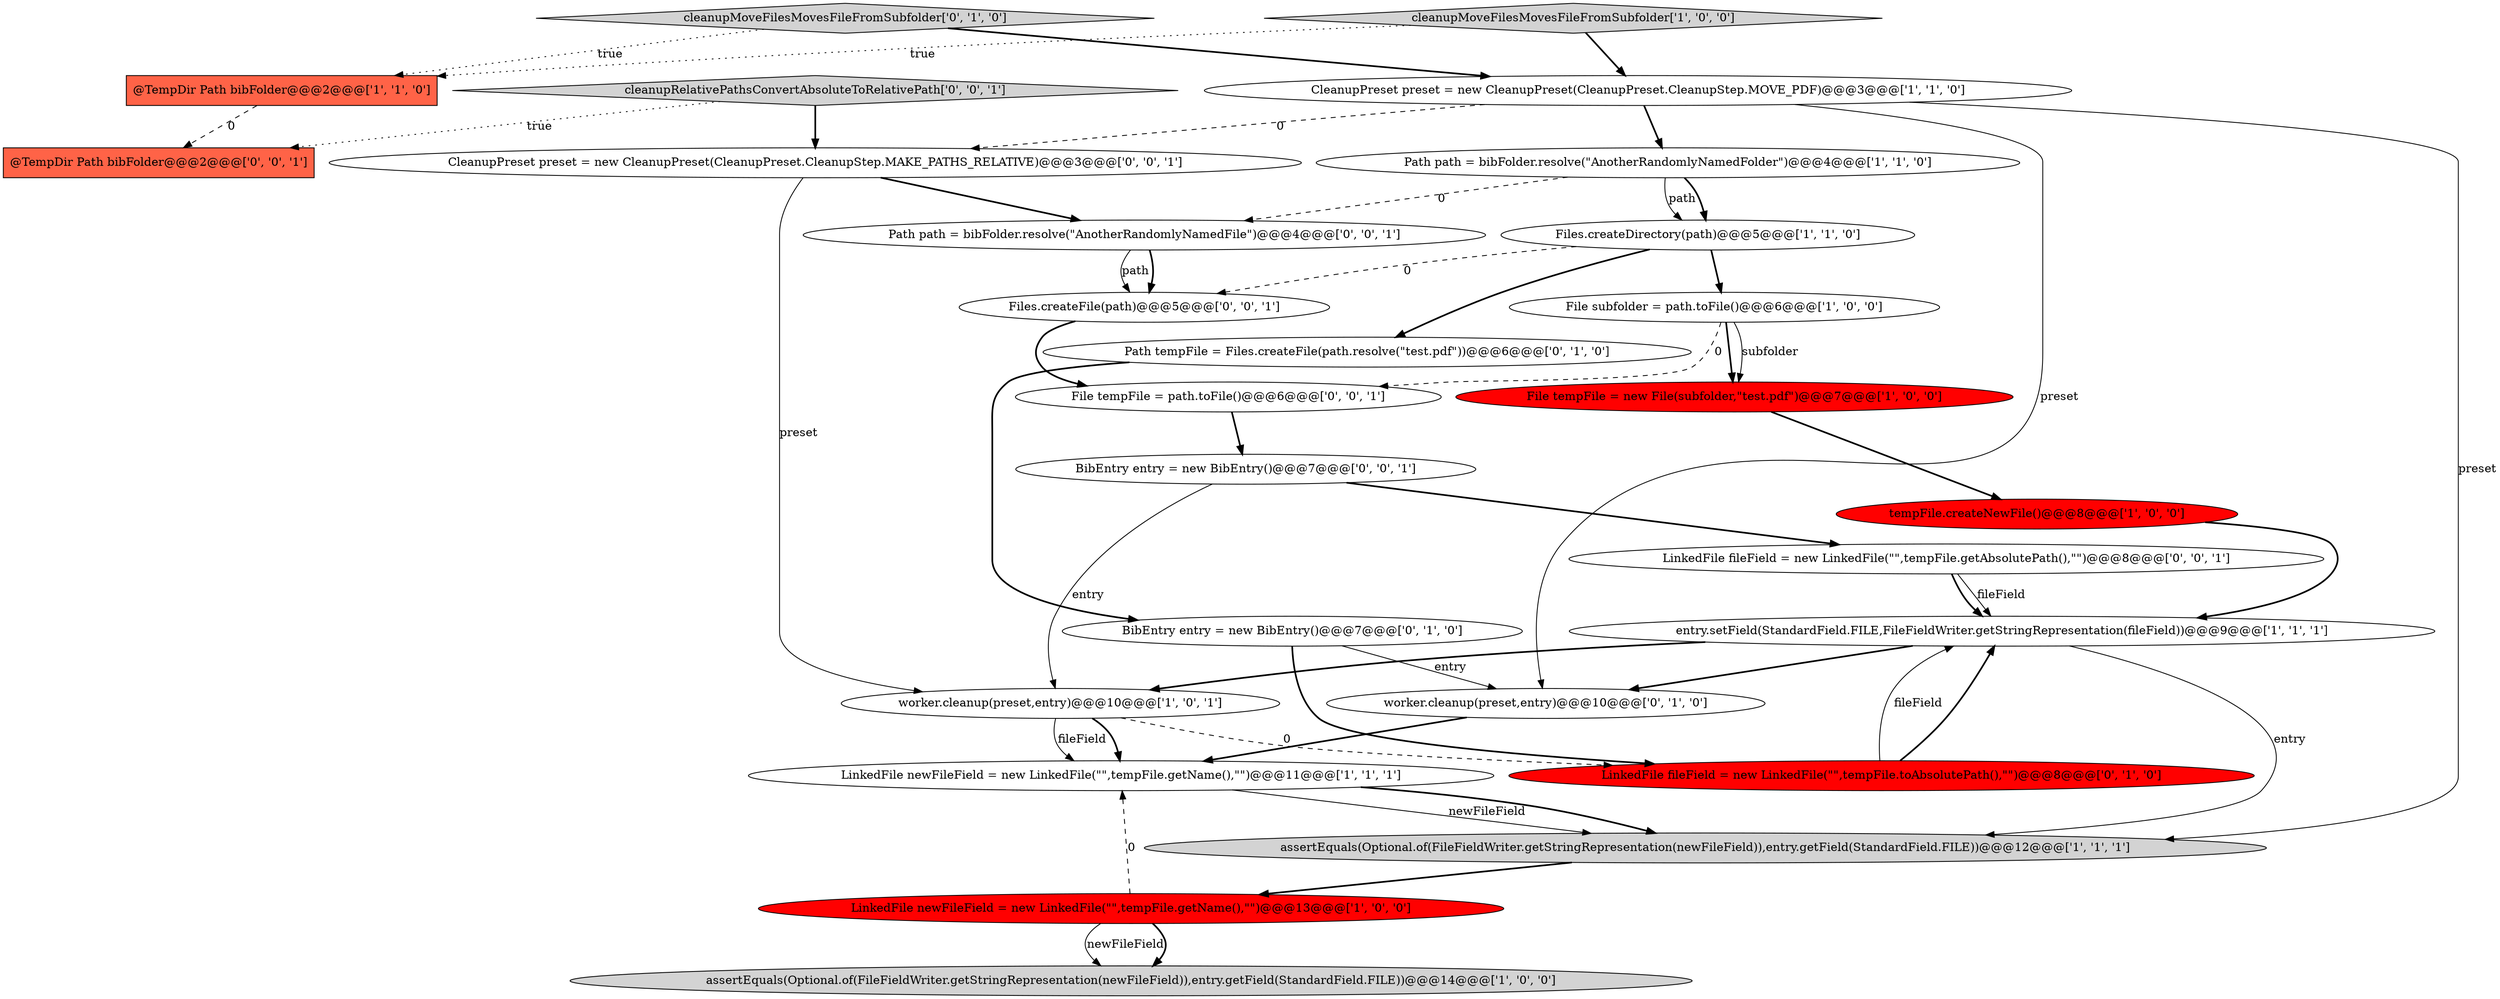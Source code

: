 digraph {
5 [style = filled, label = "CleanupPreset preset = new CleanupPreset(CleanupPreset.CleanupStep.MOVE_PDF)@@@3@@@['1', '1', '0']", fillcolor = white, shape = ellipse image = "AAA0AAABBB1BBB"];
7 [style = filled, label = "File subfolder = path.toFile()@@@6@@@['1', '0', '0']", fillcolor = white, shape = ellipse image = "AAA0AAABBB1BBB"];
8 [style = filled, label = "Files.createDirectory(path)@@@5@@@['1', '1', '0']", fillcolor = white, shape = ellipse image = "AAA0AAABBB1BBB"];
25 [style = filled, label = "@TempDir Path bibFolder@@@2@@@['0', '0', '1']", fillcolor = tomato, shape = box image = "AAA0AAABBB3BBB"];
21 [style = filled, label = "CleanupPreset preset = new CleanupPreset(CleanupPreset.CleanupStep.MAKE_PATHS_RELATIVE)@@@3@@@['0', '0', '1']", fillcolor = white, shape = ellipse image = "AAA0AAABBB3BBB"];
26 [style = filled, label = "Files.createFile(path)@@@5@@@['0', '0', '1']", fillcolor = white, shape = ellipse image = "AAA0AAABBB3BBB"];
3 [style = filled, label = "@TempDir Path bibFolder@@@2@@@['1', '1', '0']", fillcolor = tomato, shape = box image = "AAA0AAABBB1BBB"];
10 [style = filled, label = "LinkedFile newFileField = new LinkedFile(\"\",tempFile.getName(),\"\")@@@11@@@['1', '1', '1']", fillcolor = white, shape = ellipse image = "AAA0AAABBB1BBB"];
11 [style = filled, label = "File tempFile = new File(subfolder,\"test.pdf\")@@@7@@@['1', '0', '0']", fillcolor = red, shape = ellipse image = "AAA1AAABBB1BBB"];
24 [style = filled, label = "File tempFile = path.toFile()@@@6@@@['0', '0', '1']", fillcolor = white, shape = ellipse image = "AAA0AAABBB3BBB"];
22 [style = filled, label = "Path path = bibFolder.resolve(\"AnotherRandomlyNamedFile\")@@@4@@@['0', '0', '1']", fillcolor = white, shape = ellipse image = "AAA0AAABBB3BBB"];
23 [style = filled, label = "cleanupRelativePathsConvertAbsoluteToRelativePath['0', '0', '1']", fillcolor = lightgray, shape = diamond image = "AAA0AAABBB3BBB"];
6 [style = filled, label = "assertEquals(Optional.of(FileFieldWriter.getStringRepresentation(newFileField)),entry.getField(StandardField.FILE))@@@14@@@['1', '0', '0']", fillcolor = lightgray, shape = ellipse image = "AAA0AAABBB1BBB"];
2 [style = filled, label = "tempFile.createNewFile()@@@8@@@['1', '0', '0']", fillcolor = red, shape = ellipse image = "AAA1AAABBB1BBB"];
19 [style = filled, label = "LinkedFile fileField = new LinkedFile(\"\",tempFile.getAbsolutePath(),\"\")@@@8@@@['0', '0', '1']", fillcolor = white, shape = ellipse image = "AAA0AAABBB3BBB"];
17 [style = filled, label = "Path tempFile = Files.createFile(path.resolve(\"test.pdf\"))@@@6@@@['0', '1', '0']", fillcolor = white, shape = ellipse image = "AAA0AAABBB2BBB"];
9 [style = filled, label = "Path path = bibFolder.resolve(\"AnotherRandomlyNamedFolder\")@@@4@@@['1', '1', '0']", fillcolor = white, shape = ellipse image = "AAA0AAABBB1BBB"];
16 [style = filled, label = "BibEntry entry = new BibEntry()@@@7@@@['0', '1', '0']", fillcolor = white, shape = ellipse image = "AAA0AAABBB2BBB"];
18 [style = filled, label = "worker.cleanup(preset,entry)@@@10@@@['0', '1', '0']", fillcolor = white, shape = ellipse image = "AAA0AAABBB2BBB"];
4 [style = filled, label = "worker.cleanup(preset,entry)@@@10@@@['1', '0', '1']", fillcolor = white, shape = ellipse image = "AAA0AAABBB1BBB"];
20 [style = filled, label = "BibEntry entry = new BibEntry()@@@7@@@['0', '0', '1']", fillcolor = white, shape = ellipse image = "AAA0AAABBB3BBB"];
0 [style = filled, label = "assertEquals(Optional.of(FileFieldWriter.getStringRepresentation(newFileField)),entry.getField(StandardField.FILE))@@@12@@@['1', '1', '1']", fillcolor = lightgray, shape = ellipse image = "AAA0AAABBB1BBB"];
1 [style = filled, label = "entry.setField(StandardField.FILE,FileFieldWriter.getStringRepresentation(fileField))@@@9@@@['1', '1', '1']", fillcolor = white, shape = ellipse image = "AAA0AAABBB1BBB"];
14 [style = filled, label = "LinkedFile fileField = new LinkedFile(\"\",tempFile.toAbsolutePath(),\"\")@@@8@@@['0', '1', '0']", fillcolor = red, shape = ellipse image = "AAA1AAABBB2BBB"];
15 [style = filled, label = "cleanupMoveFilesMovesFileFromSubfolder['0', '1', '0']", fillcolor = lightgray, shape = diamond image = "AAA0AAABBB2BBB"];
13 [style = filled, label = "cleanupMoveFilesMovesFileFromSubfolder['1', '0', '0']", fillcolor = lightgray, shape = diamond image = "AAA0AAABBB1BBB"];
12 [style = filled, label = "LinkedFile newFileField = new LinkedFile(\"\",tempFile.getName(),\"\")@@@13@@@['1', '0', '0']", fillcolor = red, shape = ellipse image = "AAA1AAABBB1BBB"];
5->0 [style = solid, label="preset"];
12->10 [style = dashed, label="0"];
4->10 [style = bold, label=""];
22->26 [style = bold, label=""];
1->4 [style = bold, label=""];
9->8 [style = solid, label="path"];
7->11 [style = bold, label=""];
3->25 [style = dashed, label="0"];
5->9 [style = bold, label=""];
12->6 [style = solid, label="newFileField"];
13->3 [style = dotted, label="true"];
7->11 [style = solid, label="subfolder"];
16->18 [style = solid, label="entry"];
10->0 [style = solid, label="newFileField"];
2->1 [style = bold, label=""];
0->12 [style = bold, label=""];
20->4 [style = solid, label="entry"];
1->18 [style = bold, label=""];
9->22 [style = dashed, label="0"];
9->8 [style = bold, label=""];
12->6 [style = bold, label=""];
26->24 [style = bold, label=""];
11->2 [style = bold, label=""];
15->5 [style = bold, label=""];
8->7 [style = bold, label=""];
14->1 [style = bold, label=""];
4->10 [style = solid, label="fileField"];
19->1 [style = solid, label="fileField"];
24->20 [style = bold, label=""];
15->3 [style = dotted, label="true"];
8->17 [style = bold, label=""];
19->1 [style = bold, label=""];
18->10 [style = bold, label=""];
23->21 [style = bold, label=""];
14->1 [style = solid, label="fileField"];
21->22 [style = bold, label=""];
7->24 [style = dashed, label="0"];
10->0 [style = bold, label=""];
13->5 [style = bold, label=""];
5->21 [style = dashed, label="0"];
16->14 [style = bold, label=""];
4->14 [style = dashed, label="0"];
1->0 [style = solid, label="entry"];
5->18 [style = solid, label="preset"];
21->4 [style = solid, label="preset"];
20->19 [style = bold, label=""];
23->25 [style = dotted, label="true"];
17->16 [style = bold, label=""];
8->26 [style = dashed, label="0"];
22->26 [style = solid, label="path"];
}

